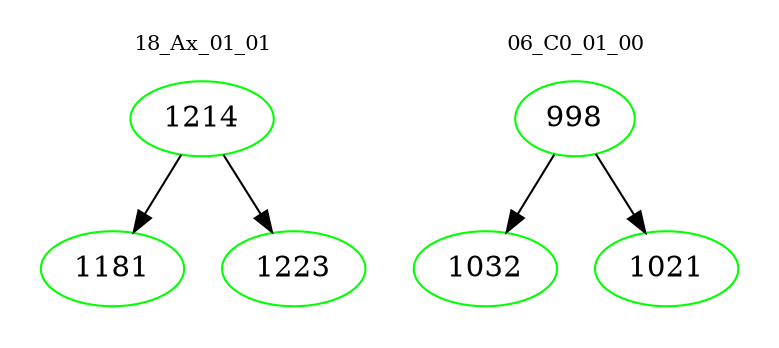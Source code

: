 digraph{
subgraph cluster_0 {
color = white
label = "18_Ax_01_01";
fontsize=10;
T0_1214 [label="1214", color="green"]
T0_1214 -> T0_1181 [color="black"]
T0_1181 [label="1181", color="green"]
T0_1214 -> T0_1223 [color="black"]
T0_1223 [label="1223", color="green"]
}
subgraph cluster_1 {
color = white
label = "06_C0_01_00";
fontsize=10;
T1_998 [label="998", color="green"]
T1_998 -> T1_1032 [color="black"]
T1_1032 [label="1032", color="green"]
T1_998 -> T1_1021 [color="black"]
T1_1021 [label="1021", color="green"]
}
}
